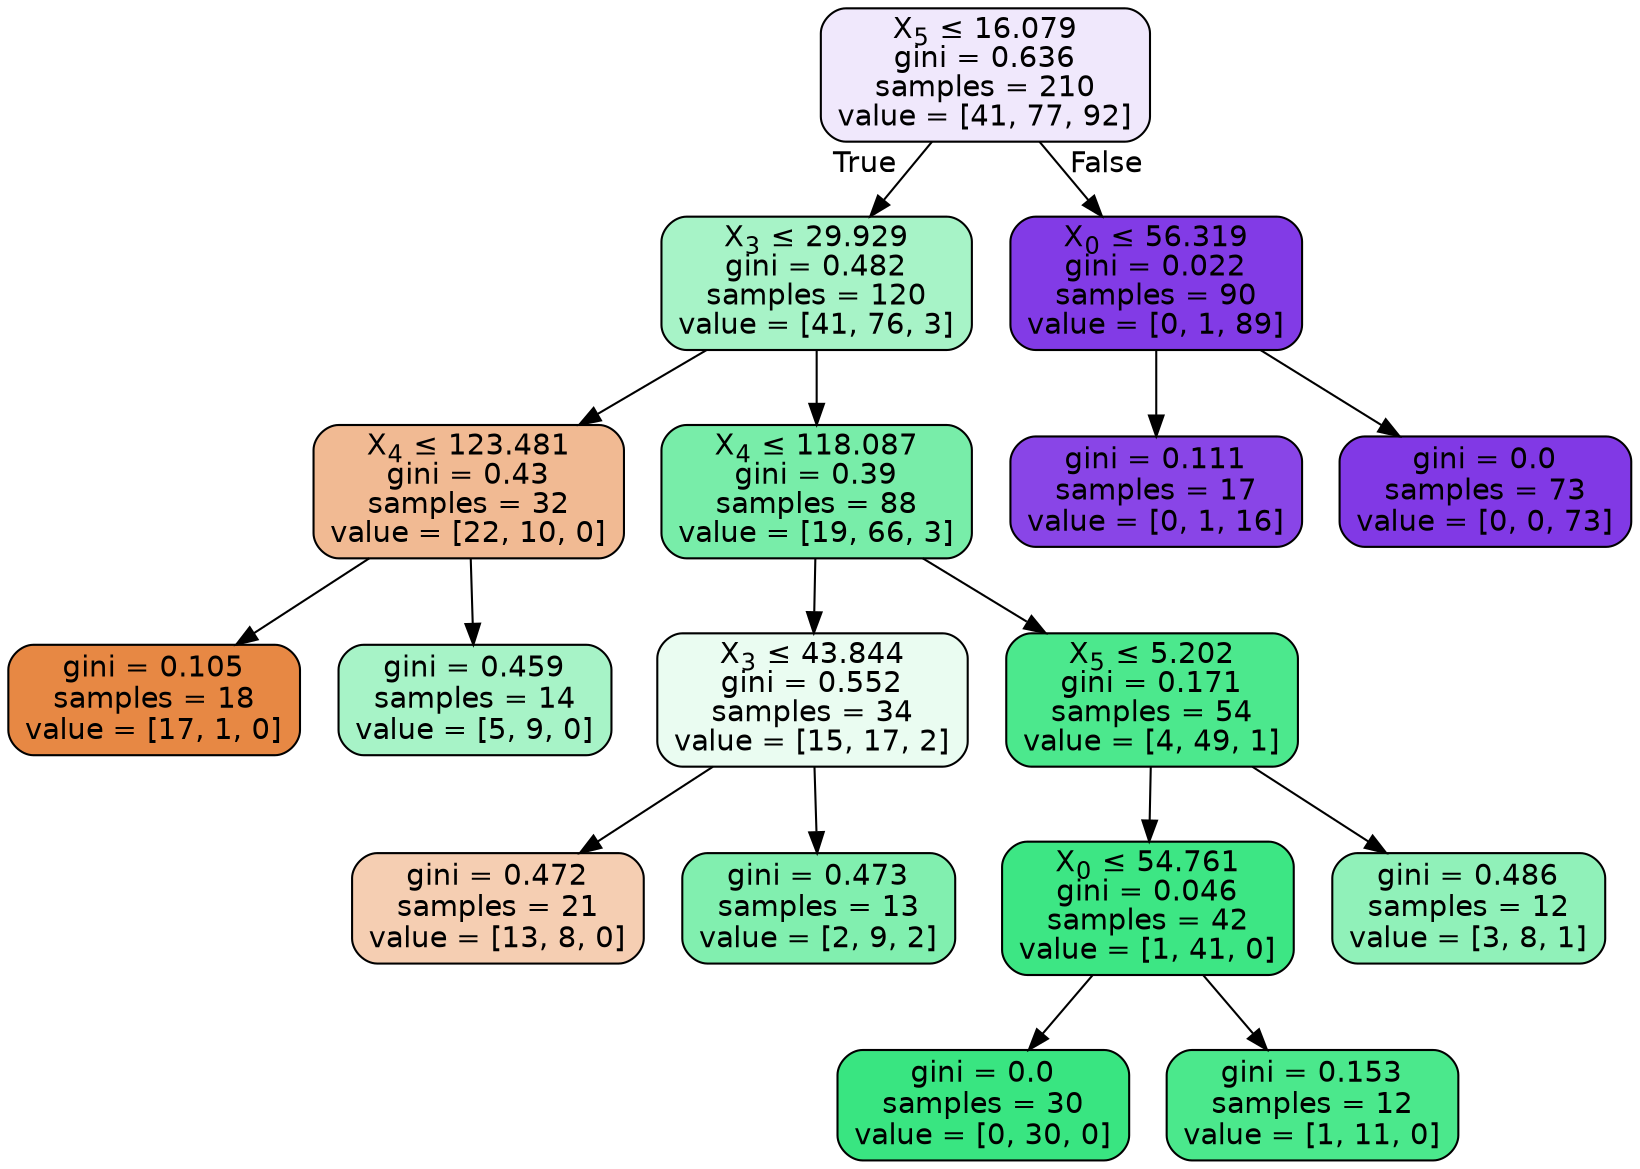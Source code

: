 digraph Tree {
node [shape=box, style="filled, rounded", color="black", fontname=helvetica] ;
edge [fontname=helvetica] ;
0 [label=<X<SUB>5</SUB> &le; 16.079<br/>gini = 0.636<br/>samples = 210<br/>value = [41, 77, 92]>, fillcolor="#8139e51d"] ;
1 [label=<X<SUB>3</SUB> &le; 29.929<br/>gini = 0.482<br/>samples = 120<br/>value = [41, 76, 3]>, fillcolor="#39e58171"] ;
0 -> 1 [labeldistance=2.5, labelangle=45, headlabel="True"] ;
2 [label=<X<SUB>4</SUB> &le; 123.481<br/>gini = 0.43<br/>samples = 32<br/>value = [22, 10, 0]>, fillcolor="#e581398b"] ;
1 -> 2 ;
3 [label=<gini = 0.105<br/>samples = 18<br/>value = [17, 1, 0]>, fillcolor="#e58139f0"] ;
2 -> 3 ;
4 [label=<gini = 0.459<br/>samples = 14<br/>value = [5, 9, 0]>, fillcolor="#39e58171"] ;
2 -> 4 ;
5 [label=<X<SUB>4</SUB> &le; 118.087<br/>gini = 0.39<br/>samples = 88<br/>value = [19, 66, 3]>, fillcolor="#39e581ae"] ;
1 -> 5 ;
6 [label=<X<SUB>3</SUB> &le; 43.844<br/>gini = 0.552<br/>samples = 34<br/>value = [15, 17, 2]>, fillcolor="#39e5811b"] ;
5 -> 6 ;
7 [label=<gini = 0.472<br/>samples = 21<br/>value = [13, 8, 0]>, fillcolor="#e5813962"] ;
6 -> 7 ;
8 [label=<gini = 0.473<br/>samples = 13<br/>value = [2, 9, 2]>, fillcolor="#39e581a2"] ;
6 -> 8 ;
9 [label=<X<SUB>5</SUB> &le; 5.202<br/>gini = 0.171<br/>samples = 54<br/>value = [4, 49, 1]>, fillcolor="#39e581e6"] ;
5 -> 9 ;
10 [label=<X<SUB>0</SUB> &le; 54.761<br/>gini = 0.046<br/>samples = 42<br/>value = [1, 41, 0]>, fillcolor="#39e581f9"] ;
9 -> 10 ;
11 [label=<gini = 0.0<br/>samples = 30<br/>value = [0, 30, 0]>, fillcolor="#39e581ff"] ;
10 -> 11 ;
12 [label=<gini = 0.153<br/>samples = 12<br/>value = [1, 11, 0]>, fillcolor="#39e581e8"] ;
10 -> 12 ;
13 [label=<gini = 0.486<br/>samples = 12<br/>value = [3, 8, 1]>, fillcolor="#39e5818e"] ;
9 -> 13 ;
14 [label=<X<SUB>0</SUB> &le; 56.319<br/>gini = 0.022<br/>samples = 90<br/>value = [0, 1, 89]>, fillcolor="#8139e5fc"] ;
0 -> 14 [labeldistance=2.5, labelangle=-45, headlabel="False"] ;
15 [label=<gini = 0.111<br/>samples = 17<br/>value = [0, 1, 16]>, fillcolor="#8139e5ef"] ;
14 -> 15 ;
16 [label=<gini = 0.0<br/>samples = 73<br/>value = [0, 0, 73]>, fillcolor="#8139e5ff"] ;
14 -> 16 ;
}